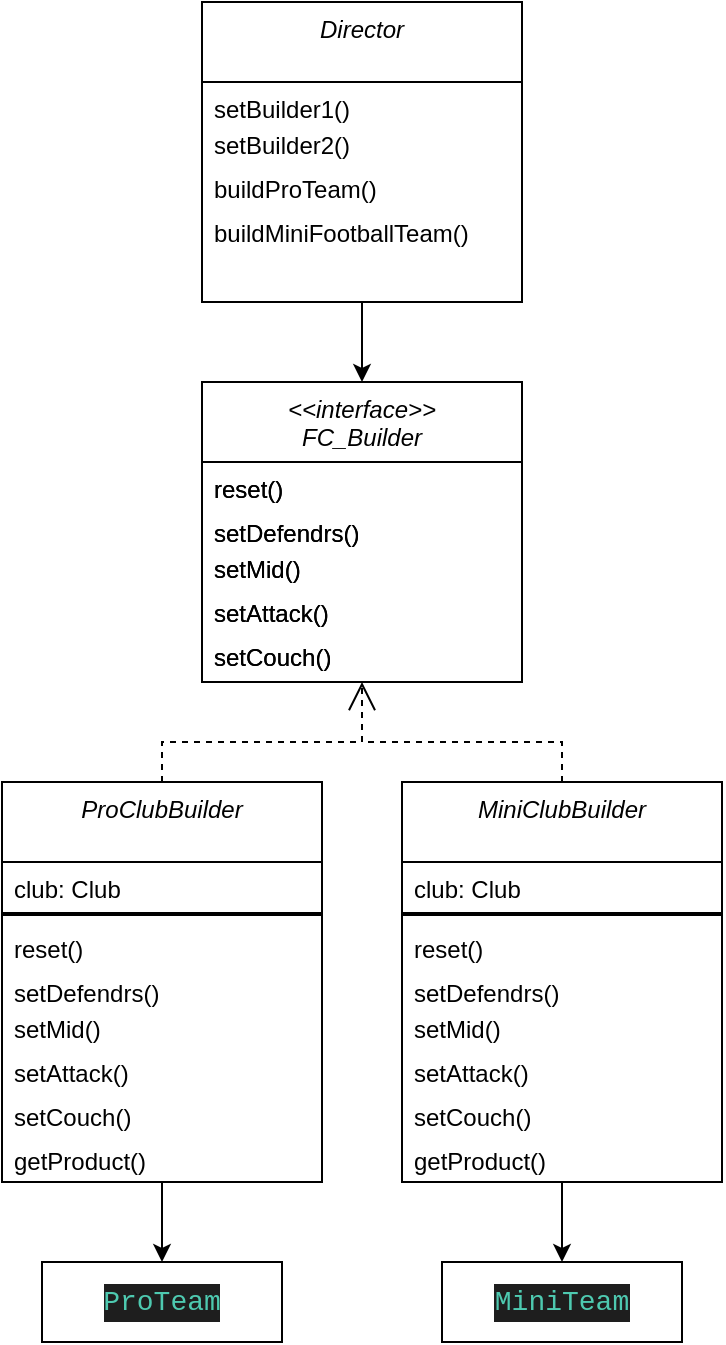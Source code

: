 <mxfile version="20.2.3" type="device"><diagram id="C5RBs43oDa-KdzZeNtuy" name="Page-1"><mxGraphModel dx="836" dy="1360" grid="1" gridSize="10" guides="1" tooltips="1" connect="1" arrows="1" fold="1" page="1" pageScale="1" pageWidth="827" pageHeight="1169" background="#FFFFFF" math="0" shadow="0"><root><mxCell id="WIyWlLk6GJQsqaUBKTNV-0"/><mxCell id="WIyWlLk6GJQsqaUBKTNV-1" parent="WIyWlLk6GJQsqaUBKTNV-0"/><mxCell id="kfL1KvNbQeAduLUE3NJY-134" value="Use" style="endArrow=open;endSize=12;dashed=1;html=1;rounded=0;entryX=0.5;entryY=1;entryDx=0;entryDy=0;exitX=0.5;exitY=0;exitDx=0;exitDy=0;" parent="WIyWlLk6GJQsqaUBKTNV-1" target="quSihsOtpB9zkcKCxWcW-32" edge="1" source="quSihsOtpB9zkcKCxWcW-21"><mxGeometry x="0.6" y="64" width="160" relative="1" as="geometry"><mxPoint x="500" y="490" as="sourcePoint"/><mxPoint x="400" y="420" as="targetPoint"/><mxPoint x="14" y="40" as="offset"/><Array as="points"><mxPoint x="380" y="740"/><mxPoint x="280" y="740"/></Array></mxGeometry></mxCell><mxCell id="quSihsOtpB9zkcKCxWcW-0" value="&lt;&lt;interface&gt;&gt;&#10;FC_Builder" style="swimlane;fontStyle=2;align=center;verticalAlign=top;childLayout=stackLayout;horizontal=1;startSize=40;horizontalStack=0;resizeParent=1;resizeLast=0;collapsible=1;marginBottom=0;rounded=0;shadow=0;strokeWidth=1;" vertex="1" parent="WIyWlLk6GJQsqaUBKTNV-1"><mxGeometry x="200" y="560" width="160" height="150" as="geometry"><mxRectangle x="170" y="710" width="160" height="26" as="alternateBounds"/></mxGeometry></mxCell><mxCell id="quSihsOtpB9zkcKCxWcW-1" value="reset()" style="text;align=left;verticalAlign=top;spacingLeft=4;spacingRight=4;overflow=hidden;rotatable=0;points=[[0,0.5],[1,0.5]];portConstraint=eastwest;rounded=0;shadow=0;html=0;" vertex="1" parent="quSihsOtpB9zkcKCxWcW-0"><mxGeometry y="40" width="160" height="22" as="geometry"/></mxCell><mxCell id="quSihsOtpB9zkcKCxWcW-2" value="setDefendrs()" style="text;align=left;verticalAlign=top;spacingLeft=4;spacingRight=4;overflow=hidden;rotatable=0;points=[[0,0.5],[1,0.5]];portConstraint=eastwest;rounded=0;shadow=0;html=0;" vertex="1" parent="quSihsOtpB9zkcKCxWcW-0"><mxGeometry y="62" width="160" height="18" as="geometry"/></mxCell><mxCell id="quSihsOtpB9zkcKCxWcW-3" value="setMid()" style="text;align=left;verticalAlign=top;spacingLeft=4;spacingRight=4;overflow=hidden;rotatable=0;points=[[0,0.5],[1,0.5]];portConstraint=eastwest;rounded=0;shadow=0;html=0;" vertex="1" parent="quSihsOtpB9zkcKCxWcW-0"><mxGeometry y="80" width="160" height="22" as="geometry"/></mxCell><mxCell id="quSihsOtpB9zkcKCxWcW-4" value="setAttack()" style="text;align=left;verticalAlign=top;spacingLeft=4;spacingRight=4;overflow=hidden;rotatable=0;points=[[0,0.5],[1,0.5]];portConstraint=eastwest;rounded=0;shadow=0;html=0;" vertex="1" parent="quSihsOtpB9zkcKCxWcW-0"><mxGeometry y="102" width="160" height="22" as="geometry"/></mxCell><mxCell id="quSihsOtpB9zkcKCxWcW-10" value="setCouch()" style="text;align=left;verticalAlign=top;spacingLeft=4;spacingRight=4;overflow=hidden;rotatable=0;points=[[0,0.5],[1,0.5]];portConstraint=eastwest;rounded=0;shadow=0;html=0;" vertex="1" parent="quSihsOtpB9zkcKCxWcW-0"><mxGeometry y="124" width="160" height="22" as="geometry"/></mxCell><mxCell id="quSihsOtpB9zkcKCxWcW-44" style="edgeStyle=orthogonalEdgeStyle;rounded=0;orthogonalLoop=1;jettySize=auto;html=1;entryX=0.5;entryY=0;entryDx=0;entryDy=0;" edge="1" parent="WIyWlLk6GJQsqaUBKTNV-1" source="quSihsOtpB9zkcKCxWcW-11" target="quSihsOtpB9zkcKCxWcW-30"><mxGeometry relative="1" as="geometry"/></mxCell><mxCell id="quSihsOtpB9zkcKCxWcW-11" value="ProClubBuilder" style="swimlane;fontStyle=2;align=center;verticalAlign=top;childLayout=stackLayout;horizontal=1;startSize=40;horizontalStack=0;resizeParent=1;resizeLast=0;collapsible=1;marginBottom=0;rounded=0;shadow=0;strokeWidth=1;" vertex="1" parent="WIyWlLk6GJQsqaUBKTNV-1"><mxGeometry x="100" y="760" width="160" height="200" as="geometry"><mxRectangle x="170" y="710" width="160" height="26" as="alternateBounds"/></mxGeometry></mxCell><mxCell id="quSihsOtpB9zkcKCxWcW-20" value="club: Club" style="text;align=left;verticalAlign=top;spacingLeft=4;spacingRight=4;overflow=hidden;rotatable=0;points=[[0,0.5],[1,0.5]];portConstraint=eastwest;rounded=0;shadow=0;html=0;" vertex="1" parent="quSihsOtpB9zkcKCxWcW-11"><mxGeometry y="40" width="160" height="22" as="geometry"/></mxCell><mxCell id="quSihsOtpB9zkcKCxWcW-19" value="" style="line;strokeWidth=2;html=1;" vertex="1" parent="quSihsOtpB9zkcKCxWcW-11"><mxGeometry y="62" width="160" height="8" as="geometry"/></mxCell><mxCell id="quSihsOtpB9zkcKCxWcW-12" value="reset()" style="text;align=left;verticalAlign=top;spacingLeft=4;spacingRight=4;overflow=hidden;rotatable=0;points=[[0,0.5],[1,0.5]];portConstraint=eastwest;rounded=0;shadow=0;html=0;" vertex="1" parent="quSihsOtpB9zkcKCxWcW-11"><mxGeometry y="70" width="160" height="22" as="geometry"/></mxCell><mxCell id="quSihsOtpB9zkcKCxWcW-13" value="setDefendrs()" style="text;align=left;verticalAlign=top;spacingLeft=4;spacingRight=4;overflow=hidden;rotatable=0;points=[[0,0.5],[1,0.5]];portConstraint=eastwest;rounded=0;shadow=0;html=0;" vertex="1" parent="quSihsOtpB9zkcKCxWcW-11"><mxGeometry y="92" width="160" height="18" as="geometry"/></mxCell><mxCell id="quSihsOtpB9zkcKCxWcW-14" value="setMid()" style="text;align=left;verticalAlign=top;spacingLeft=4;spacingRight=4;overflow=hidden;rotatable=0;points=[[0,0.5],[1,0.5]];portConstraint=eastwest;rounded=0;shadow=0;html=0;" vertex="1" parent="quSihsOtpB9zkcKCxWcW-11"><mxGeometry y="110" width="160" height="22" as="geometry"/></mxCell><mxCell id="quSihsOtpB9zkcKCxWcW-15" value="setAttack()" style="text;align=left;verticalAlign=top;spacingLeft=4;spacingRight=4;overflow=hidden;rotatable=0;points=[[0,0.5],[1,0.5]];portConstraint=eastwest;rounded=0;shadow=0;html=0;" vertex="1" parent="quSihsOtpB9zkcKCxWcW-11"><mxGeometry y="132" width="160" height="22" as="geometry"/></mxCell><mxCell id="quSihsOtpB9zkcKCxWcW-16" value="setCouch()" style="text;align=left;verticalAlign=top;spacingLeft=4;spacingRight=4;overflow=hidden;rotatable=0;points=[[0,0.5],[1,0.5]];portConstraint=eastwest;rounded=0;shadow=0;html=0;" vertex="1" parent="quSihsOtpB9zkcKCxWcW-11"><mxGeometry y="154" width="160" height="22" as="geometry"/></mxCell><mxCell id="quSihsOtpB9zkcKCxWcW-17" value="getProduct()" style="text;align=left;verticalAlign=top;spacingLeft=4;spacingRight=4;overflow=hidden;rotatable=0;points=[[0,0.5],[1,0.5]];portConstraint=eastwest;rounded=0;shadow=0;html=0;" vertex="1" parent="quSihsOtpB9zkcKCxWcW-11"><mxGeometry y="176" width="160" height="22" as="geometry"/></mxCell><mxCell id="quSihsOtpB9zkcKCxWcW-45" style="edgeStyle=orthogonalEdgeStyle;rounded=0;orthogonalLoop=1;jettySize=auto;html=1;entryX=0.5;entryY=0;entryDx=0;entryDy=0;" edge="1" parent="WIyWlLk6GJQsqaUBKTNV-1" source="quSihsOtpB9zkcKCxWcW-21" target="quSihsOtpB9zkcKCxWcW-31"><mxGeometry relative="1" as="geometry"/></mxCell><mxCell id="quSihsOtpB9zkcKCxWcW-21" value="MiniClubBuilder" style="swimlane;fontStyle=2;align=center;verticalAlign=top;childLayout=stackLayout;horizontal=1;startSize=40;horizontalStack=0;resizeParent=1;resizeLast=0;collapsible=1;marginBottom=0;rounded=0;shadow=0;strokeWidth=1;" vertex="1" parent="WIyWlLk6GJQsqaUBKTNV-1"><mxGeometry x="300" y="760" width="160" height="200" as="geometry"><mxRectangle x="170" y="710" width="160" height="26" as="alternateBounds"/></mxGeometry></mxCell><mxCell id="quSihsOtpB9zkcKCxWcW-22" value="club: Club" style="text;align=left;verticalAlign=top;spacingLeft=4;spacingRight=4;overflow=hidden;rotatable=0;points=[[0,0.5],[1,0.5]];portConstraint=eastwest;rounded=0;shadow=0;html=0;" vertex="1" parent="quSihsOtpB9zkcKCxWcW-21"><mxGeometry y="40" width="160" height="22" as="geometry"/></mxCell><mxCell id="quSihsOtpB9zkcKCxWcW-23" value="" style="line;strokeWidth=2;html=1;" vertex="1" parent="quSihsOtpB9zkcKCxWcW-21"><mxGeometry y="62" width="160" height="8" as="geometry"/></mxCell><mxCell id="quSihsOtpB9zkcKCxWcW-24" value="reset()" style="text;align=left;verticalAlign=top;spacingLeft=4;spacingRight=4;overflow=hidden;rotatable=0;points=[[0,0.5],[1,0.5]];portConstraint=eastwest;rounded=0;shadow=0;html=0;" vertex="1" parent="quSihsOtpB9zkcKCxWcW-21"><mxGeometry y="70" width="160" height="22" as="geometry"/></mxCell><mxCell id="quSihsOtpB9zkcKCxWcW-25" value="setDefendrs()" style="text;align=left;verticalAlign=top;spacingLeft=4;spacingRight=4;overflow=hidden;rotatable=0;points=[[0,0.5],[1,0.5]];portConstraint=eastwest;rounded=0;shadow=0;html=0;" vertex="1" parent="quSihsOtpB9zkcKCxWcW-21"><mxGeometry y="92" width="160" height="18" as="geometry"/></mxCell><mxCell id="quSihsOtpB9zkcKCxWcW-26" value="setMid()" style="text;align=left;verticalAlign=top;spacingLeft=4;spacingRight=4;overflow=hidden;rotatable=0;points=[[0,0.5],[1,0.5]];portConstraint=eastwest;rounded=0;shadow=0;html=0;" vertex="1" parent="quSihsOtpB9zkcKCxWcW-21"><mxGeometry y="110" width="160" height="22" as="geometry"/></mxCell><mxCell id="quSihsOtpB9zkcKCxWcW-27" value="setAttack()" style="text;align=left;verticalAlign=top;spacingLeft=4;spacingRight=4;overflow=hidden;rotatable=0;points=[[0,0.5],[1,0.5]];portConstraint=eastwest;rounded=0;shadow=0;html=0;" vertex="1" parent="quSihsOtpB9zkcKCxWcW-21"><mxGeometry y="132" width="160" height="22" as="geometry"/></mxCell><mxCell id="quSihsOtpB9zkcKCxWcW-28" value="setCouch()" style="text;align=left;verticalAlign=top;spacingLeft=4;spacingRight=4;overflow=hidden;rotatable=0;points=[[0,0.5],[1,0.5]];portConstraint=eastwest;rounded=0;shadow=0;html=0;" vertex="1" parent="quSihsOtpB9zkcKCxWcW-21"><mxGeometry y="154" width="160" height="22" as="geometry"/></mxCell><mxCell id="quSihsOtpB9zkcKCxWcW-29" value="getProduct()" style="text;align=left;verticalAlign=top;spacingLeft=4;spacingRight=4;overflow=hidden;rotatable=0;points=[[0,0.5],[1,0.5]];portConstraint=eastwest;rounded=0;shadow=0;html=0;" vertex="1" parent="quSihsOtpB9zkcKCxWcW-21"><mxGeometry y="176" width="160" height="22" as="geometry"/></mxCell><mxCell id="quSihsOtpB9zkcKCxWcW-30" value="&lt;div style=&quot;color: rgb(212, 212, 212); background-color: rgb(30, 30, 30); font-family: Consolas, &amp;quot;Courier New&amp;quot;, monospace; font-size: 14px; line-height: 19px;&quot;&gt;&lt;span style=&quot;color: #4ec9b0;&quot;&gt;ProTeam&lt;/span&gt;&lt;/div&gt;" style="rounded=0;whiteSpace=wrap;html=1;" vertex="1" parent="WIyWlLk6GJQsqaUBKTNV-1"><mxGeometry x="120" y="1000" width="120" height="40" as="geometry"/></mxCell><mxCell id="quSihsOtpB9zkcKCxWcW-31" value="&lt;div style=&quot;color: rgb(212, 212, 212); background-color: rgb(30, 30, 30); font-family: Consolas, &amp;quot;Courier New&amp;quot;, monospace; font-size: 14px; line-height: 19px;&quot;&gt;&lt;span style=&quot;color: #4ec9b0;&quot;&gt;MiniTeam&lt;/span&gt;&lt;/div&gt;" style="rounded=0;whiteSpace=wrap;html=1;" vertex="1" parent="WIyWlLk6GJQsqaUBKTNV-1"><mxGeometry x="320" y="1000" width="120" height="40" as="geometry"/></mxCell><mxCell id="quSihsOtpB9zkcKCxWcW-32" value="&lt;&lt;interface&gt;&gt;&#10;FC_Builder" style="swimlane;fontStyle=2;align=center;verticalAlign=top;childLayout=stackLayout;horizontal=1;startSize=40;horizontalStack=0;resizeParent=1;resizeLast=0;collapsible=1;marginBottom=0;rounded=0;shadow=0;strokeWidth=1;" vertex="1" parent="WIyWlLk6GJQsqaUBKTNV-1"><mxGeometry x="200" y="560" width="160" height="150" as="geometry"><mxRectangle x="170" y="710" width="160" height="26" as="alternateBounds"/></mxGeometry></mxCell><mxCell id="quSihsOtpB9zkcKCxWcW-33" value="reset()" style="text;align=left;verticalAlign=top;spacingLeft=4;spacingRight=4;overflow=hidden;rotatable=0;points=[[0,0.5],[1,0.5]];portConstraint=eastwest;rounded=0;shadow=0;html=0;" vertex="1" parent="quSihsOtpB9zkcKCxWcW-32"><mxGeometry y="40" width="160" height="22" as="geometry"/></mxCell><mxCell id="quSihsOtpB9zkcKCxWcW-34" value="setDefendrs()" style="text;align=left;verticalAlign=top;spacingLeft=4;spacingRight=4;overflow=hidden;rotatable=0;points=[[0,0.5],[1,0.5]];portConstraint=eastwest;rounded=0;shadow=0;html=0;" vertex="1" parent="quSihsOtpB9zkcKCxWcW-32"><mxGeometry y="62" width="160" height="18" as="geometry"/></mxCell><mxCell id="quSihsOtpB9zkcKCxWcW-35" value="setMid()" style="text;align=left;verticalAlign=top;spacingLeft=4;spacingRight=4;overflow=hidden;rotatable=0;points=[[0,0.5],[1,0.5]];portConstraint=eastwest;rounded=0;shadow=0;html=0;" vertex="1" parent="quSihsOtpB9zkcKCxWcW-32"><mxGeometry y="80" width="160" height="22" as="geometry"/></mxCell><mxCell id="quSihsOtpB9zkcKCxWcW-36" value="setAttack()" style="text;align=left;verticalAlign=top;spacingLeft=4;spacingRight=4;overflow=hidden;rotatable=0;points=[[0,0.5],[1,0.5]];portConstraint=eastwest;rounded=0;shadow=0;html=0;" vertex="1" parent="quSihsOtpB9zkcKCxWcW-32"><mxGeometry y="102" width="160" height="22" as="geometry"/></mxCell><mxCell id="quSihsOtpB9zkcKCxWcW-37" value="setCouch()" style="text;align=left;verticalAlign=top;spacingLeft=4;spacingRight=4;overflow=hidden;rotatable=0;points=[[0,0.5],[1,0.5]];portConstraint=eastwest;rounded=0;shadow=0;html=0;" vertex="1" parent="quSihsOtpB9zkcKCxWcW-32"><mxGeometry y="124" width="160" height="22" as="geometry"/></mxCell><mxCell id="quSihsOtpB9zkcKCxWcW-47" style="edgeStyle=orthogonalEdgeStyle;rounded=0;orthogonalLoop=1;jettySize=auto;html=1;entryX=0.5;entryY=0;entryDx=0;entryDy=0;" edge="1" parent="WIyWlLk6GJQsqaUBKTNV-1" source="quSihsOtpB9zkcKCxWcW-38" target="quSihsOtpB9zkcKCxWcW-32"><mxGeometry relative="1" as="geometry"/></mxCell><mxCell id="quSihsOtpB9zkcKCxWcW-38" value="Director" style="swimlane;fontStyle=2;align=center;verticalAlign=top;childLayout=stackLayout;horizontal=1;startSize=40;horizontalStack=0;resizeParent=1;resizeLast=0;collapsible=1;marginBottom=0;rounded=0;shadow=0;strokeWidth=1;" vertex="1" parent="WIyWlLk6GJQsqaUBKTNV-1"><mxGeometry x="200" y="370" width="160" height="150" as="geometry"><mxRectangle x="170" y="710" width="160" height="26" as="alternateBounds"/></mxGeometry></mxCell><mxCell id="quSihsOtpB9zkcKCxWcW-40" value="setBuilder1()" style="text;align=left;verticalAlign=top;spacingLeft=4;spacingRight=4;overflow=hidden;rotatable=0;points=[[0,0.5],[1,0.5]];portConstraint=eastwest;rounded=0;shadow=0;html=0;" vertex="1" parent="quSihsOtpB9zkcKCxWcW-38"><mxGeometry y="40" width="160" height="18" as="geometry"/></mxCell><mxCell id="quSihsOtpB9zkcKCxWcW-41" value="setBuilder2()" style="text;align=left;verticalAlign=top;spacingLeft=4;spacingRight=4;overflow=hidden;rotatable=0;points=[[0,0.5],[1,0.5]];portConstraint=eastwest;rounded=0;shadow=0;html=0;" vertex="1" parent="quSihsOtpB9zkcKCxWcW-38"><mxGeometry y="58" width="160" height="22" as="geometry"/></mxCell><mxCell id="quSihsOtpB9zkcKCxWcW-42" value="buildProTeam()" style="text;align=left;verticalAlign=top;spacingLeft=4;spacingRight=4;overflow=hidden;rotatable=0;points=[[0,0.5],[1,0.5]];portConstraint=eastwest;rounded=0;shadow=0;html=0;" vertex="1" parent="quSihsOtpB9zkcKCxWcW-38"><mxGeometry y="80" width="160" height="22" as="geometry"/></mxCell><mxCell id="quSihsOtpB9zkcKCxWcW-43" value="buildMiniFootballTeam()" style="text;align=left;verticalAlign=top;spacingLeft=4;spacingRight=4;overflow=hidden;rotatable=0;points=[[0,0.5],[1,0.5]];portConstraint=eastwest;rounded=0;shadow=0;html=0;" vertex="1" parent="quSihsOtpB9zkcKCxWcW-38"><mxGeometry y="102" width="160" height="22" as="geometry"/></mxCell><mxCell id="quSihsOtpB9zkcKCxWcW-46" value="" style="endArrow=none;dashed=1;html=1;rounded=0;exitX=0.5;exitY=0;exitDx=0;exitDy=0;" edge="1" parent="WIyWlLk6GJQsqaUBKTNV-1" source="quSihsOtpB9zkcKCxWcW-11"><mxGeometry width="50" height="50" relative="1" as="geometry"><mxPoint x="290" y="640" as="sourcePoint"/><mxPoint x="280" y="740" as="targetPoint"/><Array as="points"><mxPoint x="180" y="740"/></Array></mxGeometry></mxCell></root></mxGraphModel></diagram></mxfile>
